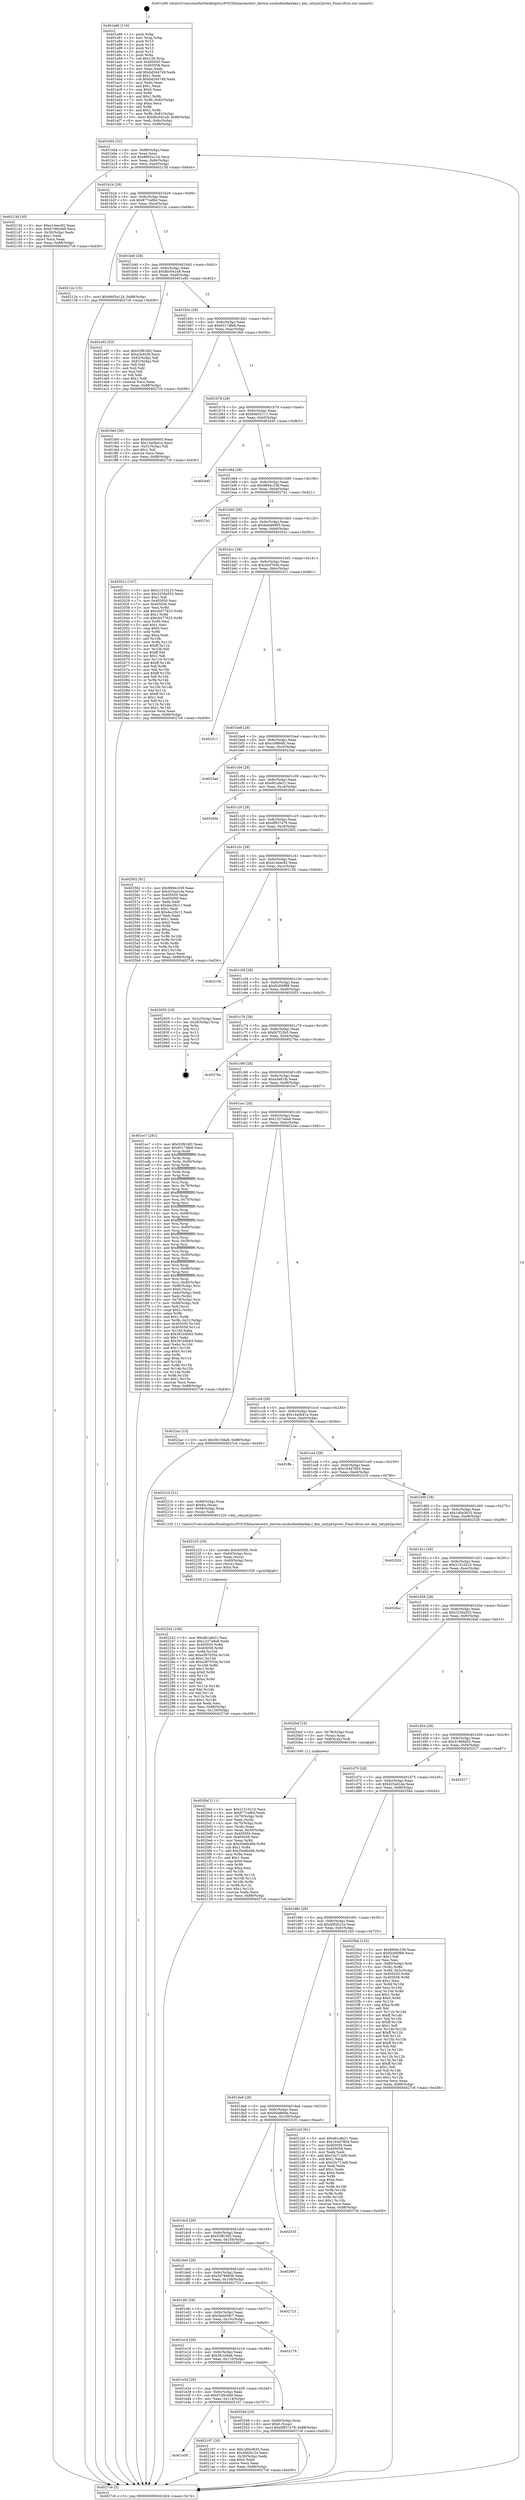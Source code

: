 digraph "0x401a90" {
  label = "0x401a90 (/mnt/c/Users/mathe/Desktop/tcc/POCII/binaries/extr_darwin-xnubsdnetkeykey.c_key_satype2proto_Final-ollvm.out::main(0))"
  labelloc = "t"
  node[shape=record]

  Entry [label="",width=0.3,height=0.3,shape=circle,fillcolor=black,style=filled]
  "0x401b04" [label="{
     0x401b04 [32]\l
     | [instrs]\l
     &nbsp;&nbsp;0x401b04 \<+6\>: mov -0x88(%rbp),%eax\l
     &nbsp;&nbsp;0x401b0a \<+2\>: mov %eax,%ecx\l
     &nbsp;&nbsp;0x401b0c \<+6\>: sub $0x8605a124,%ecx\l
     &nbsp;&nbsp;0x401b12 \<+6\>: mov %eax,-0x9c(%rbp)\l
     &nbsp;&nbsp;0x401b18 \<+6\>: mov %ecx,-0xa0(%rbp)\l
     &nbsp;&nbsp;0x401b1e \<+6\>: je 000000000040213d \<main+0x6ad\>\l
  }"]
  "0x40213d" [label="{
     0x40213d [30]\l
     | [instrs]\l
     &nbsp;&nbsp;0x40213d \<+5\>: mov $0xe14eec92,%eax\l
     &nbsp;&nbsp;0x402142 \<+5\>: mov $0x67d9cd49,%ecx\l
     &nbsp;&nbsp;0x402147 \<+3\>: mov -0x30(%rbp),%edx\l
     &nbsp;&nbsp;0x40214a \<+3\>: cmp $0x1,%edx\l
     &nbsp;&nbsp;0x40214d \<+3\>: cmovl %ecx,%eax\l
     &nbsp;&nbsp;0x402150 \<+6\>: mov %eax,-0x88(%rbp)\l
     &nbsp;&nbsp;0x402156 \<+5\>: jmp 00000000004027c6 \<main+0xd36\>\l
  }"]
  "0x401b24" [label="{
     0x401b24 [28]\l
     | [instrs]\l
     &nbsp;&nbsp;0x401b24 \<+5\>: jmp 0000000000401b29 \<main+0x99\>\l
     &nbsp;&nbsp;0x401b29 \<+6\>: mov -0x9c(%rbp),%eax\l
     &nbsp;&nbsp;0x401b2f \<+5\>: sub $0x877cef6d,%eax\l
     &nbsp;&nbsp;0x401b34 \<+6\>: mov %eax,-0xa4(%rbp)\l
     &nbsp;&nbsp;0x401b3a \<+6\>: je 000000000040212e \<main+0x69e\>\l
  }"]
  Exit [label="",width=0.3,height=0.3,shape=circle,fillcolor=black,style=filled,peripheries=2]
  "0x40212e" [label="{
     0x40212e [15]\l
     | [instrs]\l
     &nbsp;&nbsp;0x40212e \<+10\>: movl $0x8605a124,-0x88(%rbp)\l
     &nbsp;&nbsp;0x402138 \<+5\>: jmp 00000000004027c6 \<main+0xd36\>\l
  }"]
  "0x401b40" [label="{
     0x401b40 [28]\l
     | [instrs]\l
     &nbsp;&nbsp;0x401b40 \<+5\>: jmp 0000000000401b45 \<main+0xb5\>\l
     &nbsp;&nbsp;0x401b45 \<+6\>: mov -0x9c(%rbp),%eax\l
     &nbsp;&nbsp;0x401b4b \<+5\>: sub $0x8bc041a9,%eax\l
     &nbsp;&nbsp;0x401b50 \<+6\>: mov %eax,-0xa8(%rbp)\l
     &nbsp;&nbsp;0x401b56 \<+6\>: je 0000000000401e92 \<main+0x402\>\l
  }"]
  "0x402242" [label="{
     0x402242 [106]\l
     | [instrs]\l
     &nbsp;&nbsp;0x402242 \<+5\>: mov $0xd61afe21,%esi\l
     &nbsp;&nbsp;0x402247 \<+5\>: mov $0x1327a9a8,%edx\l
     &nbsp;&nbsp;0x40224c \<+8\>: mov 0x405050,%r8d\l
     &nbsp;&nbsp;0x402254 \<+8\>: mov 0x405058,%r9d\l
     &nbsp;&nbsp;0x40225c \<+3\>: mov %r8d,%r10d\l
     &nbsp;&nbsp;0x40225f \<+7\>: add $0xa387035e,%r10d\l
     &nbsp;&nbsp;0x402266 \<+4\>: sub $0x1,%r10d\l
     &nbsp;&nbsp;0x40226a \<+7\>: sub $0xa387035e,%r10d\l
     &nbsp;&nbsp;0x402271 \<+4\>: imul %r10d,%r8d\l
     &nbsp;&nbsp;0x402275 \<+4\>: and $0x1,%r8d\l
     &nbsp;&nbsp;0x402279 \<+4\>: cmp $0x0,%r8d\l
     &nbsp;&nbsp;0x40227d \<+4\>: sete %r11b\l
     &nbsp;&nbsp;0x402281 \<+4\>: cmp $0xa,%r9d\l
     &nbsp;&nbsp;0x402285 \<+3\>: setl %bl\l
     &nbsp;&nbsp;0x402288 \<+3\>: mov %r11b,%r14b\l
     &nbsp;&nbsp;0x40228b \<+3\>: and %bl,%r14b\l
     &nbsp;&nbsp;0x40228e \<+3\>: xor %bl,%r11b\l
     &nbsp;&nbsp;0x402291 \<+3\>: or %r11b,%r14b\l
     &nbsp;&nbsp;0x402294 \<+4\>: test $0x1,%r14b\l
     &nbsp;&nbsp;0x402298 \<+3\>: cmovne %edx,%esi\l
     &nbsp;&nbsp;0x40229b \<+6\>: mov %esi,-0x88(%rbp)\l
     &nbsp;&nbsp;0x4022a1 \<+6\>: mov %eax,-0x120(%rbp)\l
     &nbsp;&nbsp;0x4022a7 \<+5\>: jmp 00000000004027c6 \<main+0xd36\>\l
  }"]
  "0x401e92" [label="{
     0x401e92 [53]\l
     | [instrs]\l
     &nbsp;&nbsp;0x401e92 \<+5\>: mov $0x52f616f2,%eax\l
     &nbsp;&nbsp;0x401e97 \<+5\>: mov $0xa3e91fb,%ecx\l
     &nbsp;&nbsp;0x401e9c \<+6\>: mov -0x82(%rbp),%dl\l
     &nbsp;&nbsp;0x401ea2 \<+7\>: mov -0x81(%rbp),%sil\l
     &nbsp;&nbsp;0x401ea9 \<+3\>: mov %dl,%dil\l
     &nbsp;&nbsp;0x401eac \<+3\>: and %sil,%dil\l
     &nbsp;&nbsp;0x401eaf \<+3\>: xor %sil,%dl\l
     &nbsp;&nbsp;0x401eb2 \<+3\>: or %dl,%dil\l
     &nbsp;&nbsp;0x401eb5 \<+4\>: test $0x1,%dil\l
     &nbsp;&nbsp;0x401eb9 \<+3\>: cmovne %ecx,%eax\l
     &nbsp;&nbsp;0x401ebc \<+6\>: mov %eax,-0x88(%rbp)\l
     &nbsp;&nbsp;0x401ec2 \<+5\>: jmp 00000000004027c6 \<main+0xd36\>\l
  }"]
  "0x401b5c" [label="{
     0x401b5c [28]\l
     | [instrs]\l
     &nbsp;&nbsp;0x401b5c \<+5\>: jmp 0000000000401b61 \<main+0xd1\>\l
     &nbsp;&nbsp;0x401b61 \<+6\>: mov -0x9c(%rbp),%eax\l
     &nbsp;&nbsp;0x401b67 \<+5\>: sub $0x9317dfe9,%eax\l
     &nbsp;&nbsp;0x401b6c \<+6\>: mov %eax,-0xac(%rbp)\l
     &nbsp;&nbsp;0x401b72 \<+6\>: je 0000000000401fe0 \<main+0x550\>\l
  }"]
  "0x4027c6" [label="{
     0x4027c6 [5]\l
     | [instrs]\l
     &nbsp;&nbsp;0x4027c6 \<+5\>: jmp 0000000000401b04 \<main+0x74\>\l
  }"]
  "0x401a90" [label="{
     0x401a90 [116]\l
     | [instrs]\l
     &nbsp;&nbsp;0x401a90 \<+1\>: push %rbp\l
     &nbsp;&nbsp;0x401a91 \<+3\>: mov %rsp,%rbp\l
     &nbsp;&nbsp;0x401a94 \<+2\>: push %r15\l
     &nbsp;&nbsp;0x401a96 \<+2\>: push %r14\l
     &nbsp;&nbsp;0x401a98 \<+2\>: push %r13\l
     &nbsp;&nbsp;0x401a9a \<+2\>: push %r12\l
     &nbsp;&nbsp;0x401a9c \<+1\>: push %rbx\l
     &nbsp;&nbsp;0x401a9d \<+7\>: sub $0x128,%rsp\l
     &nbsp;&nbsp;0x401aa4 \<+7\>: mov 0x405050,%eax\l
     &nbsp;&nbsp;0x401aab \<+7\>: mov 0x405058,%ecx\l
     &nbsp;&nbsp;0x401ab2 \<+2\>: mov %eax,%edx\l
     &nbsp;&nbsp;0x401ab4 \<+6\>: add $0xbd244749,%edx\l
     &nbsp;&nbsp;0x401aba \<+3\>: sub $0x1,%edx\l
     &nbsp;&nbsp;0x401abd \<+6\>: sub $0xbd244749,%edx\l
     &nbsp;&nbsp;0x401ac3 \<+3\>: imul %edx,%eax\l
     &nbsp;&nbsp;0x401ac6 \<+3\>: and $0x1,%eax\l
     &nbsp;&nbsp;0x401ac9 \<+3\>: cmp $0x0,%eax\l
     &nbsp;&nbsp;0x401acc \<+4\>: sete %r8b\l
     &nbsp;&nbsp;0x401ad0 \<+4\>: and $0x1,%r8b\l
     &nbsp;&nbsp;0x401ad4 \<+7\>: mov %r8b,-0x82(%rbp)\l
     &nbsp;&nbsp;0x401adb \<+3\>: cmp $0xa,%ecx\l
     &nbsp;&nbsp;0x401ade \<+4\>: setl %r8b\l
     &nbsp;&nbsp;0x401ae2 \<+4\>: and $0x1,%r8b\l
     &nbsp;&nbsp;0x401ae6 \<+7\>: mov %r8b,-0x81(%rbp)\l
     &nbsp;&nbsp;0x401aed \<+10\>: movl $0x8bc041a9,-0x88(%rbp)\l
     &nbsp;&nbsp;0x401af7 \<+6\>: mov %edi,-0x8c(%rbp)\l
     &nbsp;&nbsp;0x401afd \<+7\>: mov %rsi,-0x98(%rbp)\l
  }"]
  "0x402225" [label="{
     0x402225 [29]\l
     | [instrs]\l
     &nbsp;&nbsp;0x402225 \<+10\>: movabs $0x4030f2,%rdi\l
     &nbsp;&nbsp;0x40222f \<+4\>: mov -0x60(%rbp),%rcx\l
     &nbsp;&nbsp;0x402233 \<+2\>: mov %eax,(%rcx)\l
     &nbsp;&nbsp;0x402235 \<+4\>: mov -0x60(%rbp),%rcx\l
     &nbsp;&nbsp;0x402239 \<+2\>: mov (%rcx),%esi\l
     &nbsp;&nbsp;0x40223b \<+2\>: mov $0x0,%al\l
     &nbsp;&nbsp;0x40223d \<+5\>: call 0000000000401030 \<printf@plt\>\l
     | [calls]\l
     &nbsp;&nbsp;0x401030 \{1\} (unknown)\l
  }"]
  "0x401fe0" [label="{
     0x401fe0 [30]\l
     | [instrs]\l
     &nbsp;&nbsp;0x401fe0 \<+5\>: mov $0xbdd46905,%eax\l
     &nbsp;&nbsp;0x401fe5 \<+5\>: mov $0x14a0b41a,%ecx\l
     &nbsp;&nbsp;0x401fea \<+3\>: mov -0x31(%rbp),%dl\l
     &nbsp;&nbsp;0x401fed \<+3\>: test $0x1,%dl\l
     &nbsp;&nbsp;0x401ff0 \<+3\>: cmovne %ecx,%eax\l
     &nbsp;&nbsp;0x401ff3 \<+6\>: mov %eax,-0x88(%rbp)\l
     &nbsp;&nbsp;0x401ff9 \<+5\>: jmp 00000000004027c6 \<main+0xd36\>\l
  }"]
  "0x401b78" [label="{
     0x401b78 [28]\l
     | [instrs]\l
     &nbsp;&nbsp;0x401b78 \<+5\>: jmp 0000000000401b7d \<main+0xed\>\l
     &nbsp;&nbsp;0x401b7d \<+6\>: mov -0x9c(%rbp),%eax\l
     &nbsp;&nbsp;0x401b83 \<+5\>: sub $0x94b52111,%eax\l
     &nbsp;&nbsp;0x401b88 \<+6\>: mov %eax,-0xb0(%rbp)\l
     &nbsp;&nbsp;0x401b8e \<+6\>: je 0000000000402445 \<main+0x9b5\>\l
  }"]
  "0x401e50" [label="{
     0x401e50\l
  }", style=dashed]
  "0x402445" [label="{
     0x402445\l
  }", style=dashed]
  "0x401b94" [label="{
     0x401b94 [28]\l
     | [instrs]\l
     &nbsp;&nbsp;0x401b94 \<+5\>: jmp 0000000000401b99 \<main+0x109\>\l
     &nbsp;&nbsp;0x401b99 \<+6\>: mov -0x9c(%rbp),%eax\l
     &nbsp;&nbsp;0x401b9f \<+5\>: sub $0x9694c338,%eax\l
     &nbsp;&nbsp;0x401ba4 \<+6\>: mov %eax,-0xb4(%rbp)\l
     &nbsp;&nbsp;0x401baa \<+6\>: je 00000000004027b1 \<main+0xd21\>\l
  }"]
  "0x402197" [label="{
     0x402197 [30]\l
     | [instrs]\l
     &nbsp;&nbsp;0x402197 \<+5\>: mov $0x1d0e3635,%eax\l
     &nbsp;&nbsp;0x40219c \<+5\>: mov $0x4fd2b12e,%ecx\l
     &nbsp;&nbsp;0x4021a1 \<+3\>: mov -0x30(%rbp),%edx\l
     &nbsp;&nbsp;0x4021a4 \<+3\>: cmp $0x0,%edx\l
     &nbsp;&nbsp;0x4021a7 \<+3\>: cmove %ecx,%eax\l
     &nbsp;&nbsp;0x4021aa \<+6\>: mov %eax,-0x88(%rbp)\l
     &nbsp;&nbsp;0x4021b0 \<+5\>: jmp 00000000004027c6 \<main+0xd36\>\l
  }"]
  "0x4027b1" [label="{
     0x4027b1\l
  }", style=dashed]
  "0x401bb0" [label="{
     0x401bb0 [28]\l
     | [instrs]\l
     &nbsp;&nbsp;0x401bb0 \<+5\>: jmp 0000000000401bb5 \<main+0x125\>\l
     &nbsp;&nbsp;0x401bb5 \<+6\>: mov -0x9c(%rbp),%eax\l
     &nbsp;&nbsp;0x401bbb \<+5\>: sub $0xbdd46905,%eax\l
     &nbsp;&nbsp;0x401bc0 \<+6\>: mov %eax,-0xb8(%rbp)\l
     &nbsp;&nbsp;0x401bc6 \<+6\>: je 000000000040201c \<main+0x58c\>\l
  }"]
  "0x401e34" [label="{
     0x401e34 [28]\l
     | [instrs]\l
     &nbsp;&nbsp;0x401e34 \<+5\>: jmp 0000000000401e39 \<main+0x3a9\>\l
     &nbsp;&nbsp;0x401e39 \<+6\>: mov -0x9c(%rbp),%eax\l
     &nbsp;&nbsp;0x401e3f \<+5\>: sub $0x67d9cd49,%eax\l
     &nbsp;&nbsp;0x401e44 \<+6\>: mov %eax,-0x114(%rbp)\l
     &nbsp;&nbsp;0x401e4a \<+6\>: je 0000000000402197 \<main+0x707\>\l
  }"]
  "0x40201c" [label="{
     0x40201c [147]\l
     | [instrs]\l
     &nbsp;&nbsp;0x40201c \<+5\>: mov $0x21510210,%eax\l
     &nbsp;&nbsp;0x402021 \<+5\>: mov $0x2230a552,%ecx\l
     &nbsp;&nbsp;0x402026 \<+2\>: mov $0x1,%dl\l
     &nbsp;&nbsp;0x402028 \<+7\>: mov 0x405050,%esi\l
     &nbsp;&nbsp;0x40202f \<+7\>: mov 0x405058,%edi\l
     &nbsp;&nbsp;0x402036 \<+3\>: mov %esi,%r8d\l
     &nbsp;&nbsp;0x402039 \<+7\>: add $0xcb477625,%r8d\l
     &nbsp;&nbsp;0x402040 \<+4\>: sub $0x1,%r8d\l
     &nbsp;&nbsp;0x402044 \<+7\>: sub $0xcb477625,%r8d\l
     &nbsp;&nbsp;0x40204b \<+4\>: imul %r8d,%esi\l
     &nbsp;&nbsp;0x40204f \<+3\>: and $0x1,%esi\l
     &nbsp;&nbsp;0x402052 \<+3\>: cmp $0x0,%esi\l
     &nbsp;&nbsp;0x402055 \<+4\>: sete %r9b\l
     &nbsp;&nbsp;0x402059 \<+3\>: cmp $0xa,%edi\l
     &nbsp;&nbsp;0x40205c \<+4\>: setl %r10b\l
     &nbsp;&nbsp;0x402060 \<+3\>: mov %r9b,%r11b\l
     &nbsp;&nbsp;0x402063 \<+4\>: xor $0xff,%r11b\l
     &nbsp;&nbsp;0x402067 \<+3\>: mov %r10b,%bl\l
     &nbsp;&nbsp;0x40206a \<+3\>: xor $0xff,%bl\l
     &nbsp;&nbsp;0x40206d \<+3\>: xor $0x1,%dl\l
     &nbsp;&nbsp;0x402070 \<+3\>: mov %r11b,%r14b\l
     &nbsp;&nbsp;0x402073 \<+4\>: and $0xff,%r14b\l
     &nbsp;&nbsp;0x402077 \<+3\>: and %dl,%r9b\l
     &nbsp;&nbsp;0x40207a \<+3\>: mov %bl,%r15b\l
     &nbsp;&nbsp;0x40207d \<+4\>: and $0xff,%r15b\l
     &nbsp;&nbsp;0x402081 \<+3\>: and %dl,%r10b\l
     &nbsp;&nbsp;0x402084 \<+3\>: or %r9b,%r14b\l
     &nbsp;&nbsp;0x402087 \<+3\>: or %r10b,%r15b\l
     &nbsp;&nbsp;0x40208a \<+3\>: xor %r15b,%r14b\l
     &nbsp;&nbsp;0x40208d \<+3\>: or %bl,%r11b\l
     &nbsp;&nbsp;0x402090 \<+4\>: xor $0xff,%r11b\l
     &nbsp;&nbsp;0x402094 \<+3\>: or $0x1,%dl\l
     &nbsp;&nbsp;0x402097 \<+3\>: and %dl,%r11b\l
     &nbsp;&nbsp;0x40209a \<+3\>: or %r11b,%r14b\l
     &nbsp;&nbsp;0x40209d \<+4\>: test $0x1,%r14b\l
     &nbsp;&nbsp;0x4020a1 \<+3\>: cmovne %ecx,%eax\l
     &nbsp;&nbsp;0x4020a4 \<+6\>: mov %eax,-0x88(%rbp)\l
     &nbsp;&nbsp;0x4020aa \<+5\>: jmp 00000000004027c6 \<main+0xd36\>\l
  }"]
  "0x401bcc" [label="{
     0x401bcc [28]\l
     | [instrs]\l
     &nbsp;&nbsp;0x401bcc \<+5\>: jmp 0000000000401bd1 \<main+0x141\>\l
     &nbsp;&nbsp;0x401bd1 \<+6\>: mov -0x9c(%rbp),%eax\l
     &nbsp;&nbsp;0x401bd7 \<+5\>: sub $0xcbcf7046,%eax\l
     &nbsp;&nbsp;0x401bdc \<+6\>: mov %eax,-0xbc(%rbp)\l
     &nbsp;&nbsp;0x401be2 \<+6\>: je 0000000000402311 \<main+0x881\>\l
  }"]
  "0x402549" [label="{
     0x402549 [25]\l
     | [instrs]\l
     &nbsp;&nbsp;0x402549 \<+4\>: mov -0x80(%rbp),%rax\l
     &nbsp;&nbsp;0x40254d \<+6\>: movl $0x0,(%rax)\l
     &nbsp;&nbsp;0x402553 \<+10\>: movl $0xdf937a79,-0x88(%rbp)\l
     &nbsp;&nbsp;0x40255d \<+5\>: jmp 00000000004027c6 \<main+0xd36\>\l
  }"]
  "0x402311" [label="{
     0x402311\l
  }", style=dashed]
  "0x401be8" [label="{
     0x401be8 [28]\l
     | [instrs]\l
     &nbsp;&nbsp;0x401be8 \<+5\>: jmp 0000000000401bed \<main+0x15d\>\l
     &nbsp;&nbsp;0x401bed \<+6\>: mov -0x9c(%rbp),%eax\l
     &nbsp;&nbsp;0x401bf3 \<+5\>: sub $0xcc9866fc,%eax\l
     &nbsp;&nbsp;0x401bf8 \<+6\>: mov %eax,-0xc0(%rbp)\l
     &nbsp;&nbsp;0x401bfe \<+6\>: je 00000000004023ad \<main+0x91d\>\l
  }"]
  "0x401e18" [label="{
     0x401e18 [28]\l
     | [instrs]\l
     &nbsp;&nbsp;0x401e18 \<+5\>: jmp 0000000000401e1d \<main+0x38d\>\l
     &nbsp;&nbsp;0x401e1d \<+6\>: mov -0x9c(%rbp),%eax\l
     &nbsp;&nbsp;0x401e23 \<+5\>: sub $0x5fc1b6a8,%eax\l
     &nbsp;&nbsp;0x401e28 \<+6\>: mov %eax,-0x110(%rbp)\l
     &nbsp;&nbsp;0x401e2e \<+6\>: je 0000000000402549 \<main+0xab9\>\l
  }"]
  "0x4023ad" [label="{
     0x4023ad\l
  }", style=dashed]
  "0x401c04" [label="{
     0x401c04 [28]\l
     | [instrs]\l
     &nbsp;&nbsp;0x401c04 \<+5\>: jmp 0000000000401c09 \<main+0x179\>\l
     &nbsp;&nbsp;0x401c09 \<+6\>: mov -0x9c(%rbp),%eax\l
     &nbsp;&nbsp;0x401c0f \<+5\>: sub $0xd61afe21,%eax\l
     &nbsp;&nbsp;0x401c14 \<+6\>: mov %eax,-0xc4(%rbp)\l
     &nbsp;&nbsp;0x401c1a \<+6\>: je 00000000004026dc \<main+0xc4c\>\l
  }"]
  "0x402179" [label="{
     0x402179\l
  }", style=dashed]
  "0x4026dc" [label="{
     0x4026dc\l
  }", style=dashed]
  "0x401c20" [label="{
     0x401c20 [28]\l
     | [instrs]\l
     &nbsp;&nbsp;0x401c20 \<+5\>: jmp 0000000000401c25 \<main+0x195\>\l
     &nbsp;&nbsp;0x401c25 \<+6\>: mov -0x9c(%rbp),%eax\l
     &nbsp;&nbsp;0x401c2b \<+5\>: sub $0xdf937a79,%eax\l
     &nbsp;&nbsp;0x401c30 \<+6\>: mov %eax,-0xc8(%rbp)\l
     &nbsp;&nbsp;0x401c36 \<+6\>: je 0000000000402562 \<main+0xad2\>\l
  }"]
  "0x401dfc" [label="{
     0x401dfc [28]\l
     | [instrs]\l
     &nbsp;&nbsp;0x401dfc \<+5\>: jmp 0000000000401e01 \<main+0x371\>\l
     &nbsp;&nbsp;0x401e01 \<+6\>: mov -0x9c(%rbp),%eax\l
     &nbsp;&nbsp;0x401e07 \<+5\>: sub $0x5ed459c7,%eax\l
     &nbsp;&nbsp;0x401e0c \<+6\>: mov %eax,-0x10c(%rbp)\l
     &nbsp;&nbsp;0x401e12 \<+6\>: je 0000000000402179 \<main+0x6e9\>\l
  }"]
  "0x402562" [label="{
     0x402562 [91]\l
     | [instrs]\l
     &nbsp;&nbsp;0x402562 \<+5\>: mov $0x9694c338,%eax\l
     &nbsp;&nbsp;0x402567 \<+5\>: mov $0x425ad1da,%ecx\l
     &nbsp;&nbsp;0x40256c \<+7\>: mov 0x405050,%edx\l
     &nbsp;&nbsp;0x402573 \<+7\>: mov 0x405058,%esi\l
     &nbsp;&nbsp;0x40257a \<+2\>: mov %edx,%edi\l
     &nbsp;&nbsp;0x40257c \<+6\>: sub $0xdec29c11,%edi\l
     &nbsp;&nbsp;0x402582 \<+3\>: sub $0x1,%edi\l
     &nbsp;&nbsp;0x402585 \<+6\>: add $0xdec29c11,%edi\l
     &nbsp;&nbsp;0x40258b \<+3\>: imul %edi,%edx\l
     &nbsp;&nbsp;0x40258e \<+3\>: and $0x1,%edx\l
     &nbsp;&nbsp;0x402591 \<+3\>: cmp $0x0,%edx\l
     &nbsp;&nbsp;0x402594 \<+4\>: sete %r8b\l
     &nbsp;&nbsp;0x402598 \<+3\>: cmp $0xa,%esi\l
     &nbsp;&nbsp;0x40259b \<+4\>: setl %r9b\l
     &nbsp;&nbsp;0x40259f \<+3\>: mov %r8b,%r10b\l
     &nbsp;&nbsp;0x4025a2 \<+3\>: and %r9b,%r10b\l
     &nbsp;&nbsp;0x4025a5 \<+3\>: xor %r9b,%r8b\l
     &nbsp;&nbsp;0x4025a8 \<+3\>: or %r8b,%r10b\l
     &nbsp;&nbsp;0x4025ab \<+4\>: test $0x1,%r10b\l
     &nbsp;&nbsp;0x4025af \<+3\>: cmovne %ecx,%eax\l
     &nbsp;&nbsp;0x4025b2 \<+6\>: mov %eax,-0x88(%rbp)\l
     &nbsp;&nbsp;0x4025b8 \<+5\>: jmp 00000000004027c6 \<main+0xd36\>\l
  }"]
  "0x401c3c" [label="{
     0x401c3c [28]\l
     | [instrs]\l
     &nbsp;&nbsp;0x401c3c \<+5\>: jmp 0000000000401c41 \<main+0x1b1\>\l
     &nbsp;&nbsp;0x401c41 \<+6\>: mov -0x9c(%rbp),%eax\l
     &nbsp;&nbsp;0x401c47 \<+5\>: sub $0xe14eec92,%eax\l
     &nbsp;&nbsp;0x401c4c \<+6\>: mov %eax,-0xcc(%rbp)\l
     &nbsp;&nbsp;0x401c52 \<+6\>: je 000000000040215b \<main+0x6cb\>\l
  }"]
  "0x402723" [label="{
     0x402723\l
  }", style=dashed]
  "0x40215b" [label="{
     0x40215b\l
  }", style=dashed]
  "0x401c58" [label="{
     0x401c58 [28]\l
     | [instrs]\l
     &nbsp;&nbsp;0x401c58 \<+5\>: jmp 0000000000401c5d \<main+0x1cd\>\l
     &nbsp;&nbsp;0x401c5d \<+6\>: mov -0x9c(%rbp),%eax\l
     &nbsp;&nbsp;0x401c63 \<+5\>: sub $0xf2d00f88,%eax\l
     &nbsp;&nbsp;0x401c68 \<+6\>: mov %eax,-0xd0(%rbp)\l
     &nbsp;&nbsp;0x401c6e \<+6\>: je 0000000000402655 \<main+0xbc5\>\l
  }"]
  "0x401de0" [label="{
     0x401de0 [28]\l
     | [instrs]\l
     &nbsp;&nbsp;0x401de0 \<+5\>: jmp 0000000000401de5 \<main+0x355\>\l
     &nbsp;&nbsp;0x401de5 \<+6\>: mov -0x9c(%rbp),%eax\l
     &nbsp;&nbsp;0x401deb \<+5\>: sub $0x5d789836,%eax\l
     &nbsp;&nbsp;0x401df0 \<+6\>: mov %eax,-0x108(%rbp)\l
     &nbsp;&nbsp;0x401df6 \<+6\>: je 0000000000402723 \<main+0xc93\>\l
  }"]
  "0x402655" [label="{
     0x402655 [18]\l
     | [instrs]\l
     &nbsp;&nbsp;0x402655 \<+3\>: mov -0x2c(%rbp),%eax\l
     &nbsp;&nbsp;0x402658 \<+4\>: lea -0x28(%rbp),%rsp\l
     &nbsp;&nbsp;0x40265c \<+1\>: pop %rbx\l
     &nbsp;&nbsp;0x40265d \<+2\>: pop %r12\l
     &nbsp;&nbsp;0x40265f \<+2\>: pop %r13\l
     &nbsp;&nbsp;0x402661 \<+2\>: pop %r14\l
     &nbsp;&nbsp;0x402663 \<+2\>: pop %r15\l
     &nbsp;&nbsp;0x402665 \<+1\>: pop %rbp\l
     &nbsp;&nbsp;0x402666 \<+1\>: ret\l
  }"]
  "0x401c74" [label="{
     0x401c74 [28]\l
     | [instrs]\l
     &nbsp;&nbsp;0x401c74 \<+5\>: jmp 0000000000401c79 \<main+0x1e9\>\l
     &nbsp;&nbsp;0x401c79 \<+6\>: mov -0x9c(%rbp),%eax\l
     &nbsp;&nbsp;0x401c7f \<+5\>: sub $0xf47f23b5,%eax\l
     &nbsp;&nbsp;0x401c84 \<+6\>: mov %eax,-0xd4(%rbp)\l
     &nbsp;&nbsp;0x401c8a \<+6\>: je 000000000040276a \<main+0xcda\>\l
  }"]
  "0x402667" [label="{
     0x402667\l
  }", style=dashed]
  "0x40276a" [label="{
     0x40276a\l
  }", style=dashed]
  "0x401c90" [label="{
     0x401c90 [28]\l
     | [instrs]\l
     &nbsp;&nbsp;0x401c90 \<+5\>: jmp 0000000000401c95 \<main+0x205\>\l
     &nbsp;&nbsp;0x401c95 \<+6\>: mov -0x9c(%rbp),%eax\l
     &nbsp;&nbsp;0x401c9b \<+5\>: sub $0xa3e91fb,%eax\l
     &nbsp;&nbsp;0x401ca0 \<+6\>: mov %eax,-0xd8(%rbp)\l
     &nbsp;&nbsp;0x401ca6 \<+6\>: je 0000000000401ec7 \<main+0x437\>\l
  }"]
  "0x401dc4" [label="{
     0x401dc4 [28]\l
     | [instrs]\l
     &nbsp;&nbsp;0x401dc4 \<+5\>: jmp 0000000000401dc9 \<main+0x339\>\l
     &nbsp;&nbsp;0x401dc9 \<+6\>: mov -0x9c(%rbp),%eax\l
     &nbsp;&nbsp;0x401dcf \<+5\>: sub $0x52f616f2,%eax\l
     &nbsp;&nbsp;0x401dd4 \<+6\>: mov %eax,-0x104(%rbp)\l
     &nbsp;&nbsp;0x401dda \<+6\>: je 0000000000402667 \<main+0xbd7\>\l
  }"]
  "0x401ec7" [label="{
     0x401ec7 [281]\l
     | [instrs]\l
     &nbsp;&nbsp;0x401ec7 \<+5\>: mov $0x52f616f2,%eax\l
     &nbsp;&nbsp;0x401ecc \<+5\>: mov $0x9317dfe9,%ecx\l
     &nbsp;&nbsp;0x401ed1 \<+3\>: mov %rsp,%rdx\l
     &nbsp;&nbsp;0x401ed4 \<+4\>: add $0xfffffffffffffff0,%rdx\l
     &nbsp;&nbsp;0x401ed8 \<+3\>: mov %rdx,%rsp\l
     &nbsp;&nbsp;0x401edb \<+4\>: mov %rdx,-0x80(%rbp)\l
     &nbsp;&nbsp;0x401edf \<+3\>: mov %rsp,%rdx\l
     &nbsp;&nbsp;0x401ee2 \<+4\>: add $0xfffffffffffffff0,%rdx\l
     &nbsp;&nbsp;0x401ee6 \<+3\>: mov %rdx,%rsp\l
     &nbsp;&nbsp;0x401ee9 \<+3\>: mov %rsp,%rsi\l
     &nbsp;&nbsp;0x401eec \<+4\>: add $0xfffffffffffffff0,%rsi\l
     &nbsp;&nbsp;0x401ef0 \<+3\>: mov %rsi,%rsp\l
     &nbsp;&nbsp;0x401ef3 \<+4\>: mov %rsi,-0x78(%rbp)\l
     &nbsp;&nbsp;0x401ef7 \<+3\>: mov %rsp,%rsi\l
     &nbsp;&nbsp;0x401efa \<+4\>: add $0xfffffffffffffff0,%rsi\l
     &nbsp;&nbsp;0x401efe \<+3\>: mov %rsi,%rsp\l
     &nbsp;&nbsp;0x401f01 \<+4\>: mov %rsi,-0x70(%rbp)\l
     &nbsp;&nbsp;0x401f05 \<+3\>: mov %rsp,%rsi\l
     &nbsp;&nbsp;0x401f08 \<+4\>: add $0xfffffffffffffff0,%rsi\l
     &nbsp;&nbsp;0x401f0c \<+3\>: mov %rsi,%rsp\l
     &nbsp;&nbsp;0x401f0f \<+4\>: mov %rsi,-0x68(%rbp)\l
     &nbsp;&nbsp;0x401f13 \<+3\>: mov %rsp,%rsi\l
     &nbsp;&nbsp;0x401f16 \<+4\>: add $0xfffffffffffffff0,%rsi\l
     &nbsp;&nbsp;0x401f1a \<+3\>: mov %rsi,%rsp\l
     &nbsp;&nbsp;0x401f1d \<+4\>: mov %rsi,-0x60(%rbp)\l
     &nbsp;&nbsp;0x401f21 \<+3\>: mov %rsp,%rsi\l
     &nbsp;&nbsp;0x401f24 \<+4\>: add $0xfffffffffffffff0,%rsi\l
     &nbsp;&nbsp;0x401f28 \<+3\>: mov %rsi,%rsp\l
     &nbsp;&nbsp;0x401f2b \<+4\>: mov %rsi,-0x58(%rbp)\l
     &nbsp;&nbsp;0x401f2f \<+3\>: mov %rsp,%rsi\l
     &nbsp;&nbsp;0x401f32 \<+4\>: add $0xfffffffffffffff0,%rsi\l
     &nbsp;&nbsp;0x401f36 \<+3\>: mov %rsi,%rsp\l
     &nbsp;&nbsp;0x401f39 \<+4\>: mov %rsi,-0x50(%rbp)\l
     &nbsp;&nbsp;0x401f3d \<+3\>: mov %rsp,%rsi\l
     &nbsp;&nbsp;0x401f40 \<+4\>: add $0xfffffffffffffff0,%rsi\l
     &nbsp;&nbsp;0x401f44 \<+3\>: mov %rsi,%rsp\l
     &nbsp;&nbsp;0x401f47 \<+4\>: mov %rsi,-0x48(%rbp)\l
     &nbsp;&nbsp;0x401f4b \<+3\>: mov %rsp,%rsi\l
     &nbsp;&nbsp;0x401f4e \<+4\>: add $0xfffffffffffffff0,%rsi\l
     &nbsp;&nbsp;0x401f52 \<+3\>: mov %rsi,%rsp\l
     &nbsp;&nbsp;0x401f55 \<+4\>: mov %rsi,-0x40(%rbp)\l
     &nbsp;&nbsp;0x401f59 \<+4\>: mov -0x80(%rbp),%rsi\l
     &nbsp;&nbsp;0x401f5d \<+6\>: movl $0x0,(%rsi)\l
     &nbsp;&nbsp;0x401f63 \<+6\>: mov -0x8c(%rbp),%edi\l
     &nbsp;&nbsp;0x401f69 \<+2\>: mov %edi,(%rdx)\l
     &nbsp;&nbsp;0x401f6b \<+4\>: mov -0x78(%rbp),%rsi\l
     &nbsp;&nbsp;0x401f6f \<+7\>: mov -0x98(%rbp),%r8\l
     &nbsp;&nbsp;0x401f76 \<+3\>: mov %r8,(%rsi)\l
     &nbsp;&nbsp;0x401f79 \<+3\>: cmpl $0x2,(%rdx)\l
     &nbsp;&nbsp;0x401f7c \<+4\>: setne %r9b\l
     &nbsp;&nbsp;0x401f80 \<+4\>: and $0x1,%r9b\l
     &nbsp;&nbsp;0x401f84 \<+4\>: mov %r9b,-0x31(%rbp)\l
     &nbsp;&nbsp;0x401f88 \<+8\>: mov 0x405050,%r10d\l
     &nbsp;&nbsp;0x401f90 \<+8\>: mov 0x405058,%r11d\l
     &nbsp;&nbsp;0x401f98 \<+3\>: mov %r10d,%ebx\l
     &nbsp;&nbsp;0x401f9b \<+6\>: sub $0x381b4b83,%ebx\l
     &nbsp;&nbsp;0x401fa1 \<+3\>: sub $0x1,%ebx\l
     &nbsp;&nbsp;0x401fa4 \<+6\>: add $0x381b4b83,%ebx\l
     &nbsp;&nbsp;0x401faa \<+4\>: imul %ebx,%r10d\l
     &nbsp;&nbsp;0x401fae \<+4\>: and $0x1,%r10d\l
     &nbsp;&nbsp;0x401fb2 \<+4\>: cmp $0x0,%r10d\l
     &nbsp;&nbsp;0x401fb6 \<+4\>: sete %r9b\l
     &nbsp;&nbsp;0x401fba \<+4\>: cmp $0xa,%r11d\l
     &nbsp;&nbsp;0x401fbe \<+4\>: setl %r14b\l
     &nbsp;&nbsp;0x401fc2 \<+3\>: mov %r9b,%r15b\l
     &nbsp;&nbsp;0x401fc5 \<+3\>: and %r14b,%r15b\l
     &nbsp;&nbsp;0x401fc8 \<+3\>: xor %r14b,%r9b\l
     &nbsp;&nbsp;0x401fcb \<+3\>: or %r9b,%r15b\l
     &nbsp;&nbsp;0x401fce \<+4\>: test $0x1,%r15b\l
     &nbsp;&nbsp;0x401fd2 \<+3\>: cmovne %ecx,%eax\l
     &nbsp;&nbsp;0x401fd5 \<+6\>: mov %eax,-0x88(%rbp)\l
     &nbsp;&nbsp;0x401fdb \<+5\>: jmp 00000000004027c6 \<main+0xd36\>\l
  }"]
  "0x401cac" [label="{
     0x401cac [28]\l
     | [instrs]\l
     &nbsp;&nbsp;0x401cac \<+5\>: jmp 0000000000401cb1 \<main+0x221\>\l
     &nbsp;&nbsp;0x401cb1 \<+6\>: mov -0x9c(%rbp),%eax\l
     &nbsp;&nbsp;0x401cb7 \<+5\>: sub $0x1327a9a8,%eax\l
     &nbsp;&nbsp;0x401cbc \<+6\>: mov %eax,-0xdc(%rbp)\l
     &nbsp;&nbsp;0x401cc2 \<+6\>: je 00000000004022ac \<main+0x81c\>\l
  }"]
  "0x402535" [label="{
     0x402535\l
  }", style=dashed]
  "0x401da8" [label="{
     0x401da8 [28]\l
     | [instrs]\l
     &nbsp;&nbsp;0x401da8 \<+5\>: jmp 0000000000401dad \<main+0x31d\>\l
     &nbsp;&nbsp;0x401dad \<+6\>: mov -0x9c(%rbp),%eax\l
     &nbsp;&nbsp;0x401db3 \<+5\>: sub $0x50a8fe9a,%eax\l
     &nbsp;&nbsp;0x401db8 \<+6\>: mov %eax,-0x100(%rbp)\l
     &nbsp;&nbsp;0x401dbe \<+6\>: je 0000000000402535 \<main+0xaa5\>\l
  }"]
  "0x4022ac" [label="{
     0x4022ac [15]\l
     | [instrs]\l
     &nbsp;&nbsp;0x4022ac \<+10\>: movl $0x5fc1b6a8,-0x88(%rbp)\l
     &nbsp;&nbsp;0x4022b6 \<+5\>: jmp 00000000004027c6 \<main+0xd36\>\l
  }"]
  "0x401cc8" [label="{
     0x401cc8 [28]\l
     | [instrs]\l
     &nbsp;&nbsp;0x401cc8 \<+5\>: jmp 0000000000401ccd \<main+0x23d\>\l
     &nbsp;&nbsp;0x401ccd \<+6\>: mov -0x9c(%rbp),%eax\l
     &nbsp;&nbsp;0x401cd3 \<+5\>: sub $0x14a0b41a,%eax\l
     &nbsp;&nbsp;0x401cd8 \<+6\>: mov %eax,-0xe0(%rbp)\l
     &nbsp;&nbsp;0x401cde \<+6\>: je 0000000000401ffe \<main+0x56e\>\l
  }"]
  "0x4021b5" [label="{
     0x4021b5 [91]\l
     | [instrs]\l
     &nbsp;&nbsp;0x4021b5 \<+5\>: mov $0xd61afe21,%eax\l
     &nbsp;&nbsp;0x4021ba \<+5\>: mov $0x164d7804,%ecx\l
     &nbsp;&nbsp;0x4021bf \<+7\>: mov 0x405050,%edx\l
     &nbsp;&nbsp;0x4021c6 \<+7\>: mov 0x405058,%esi\l
     &nbsp;&nbsp;0x4021cd \<+2\>: mov %edx,%edi\l
     &nbsp;&nbsp;0x4021cf \<+6\>: add $0x53c713d9,%edi\l
     &nbsp;&nbsp;0x4021d5 \<+3\>: sub $0x1,%edi\l
     &nbsp;&nbsp;0x4021d8 \<+6\>: sub $0x53c713d9,%edi\l
     &nbsp;&nbsp;0x4021de \<+3\>: imul %edi,%edx\l
     &nbsp;&nbsp;0x4021e1 \<+3\>: and $0x1,%edx\l
     &nbsp;&nbsp;0x4021e4 \<+3\>: cmp $0x0,%edx\l
     &nbsp;&nbsp;0x4021e7 \<+4\>: sete %r8b\l
     &nbsp;&nbsp;0x4021eb \<+3\>: cmp $0xa,%esi\l
     &nbsp;&nbsp;0x4021ee \<+4\>: setl %r9b\l
     &nbsp;&nbsp;0x4021f2 \<+3\>: mov %r8b,%r10b\l
     &nbsp;&nbsp;0x4021f5 \<+3\>: and %r9b,%r10b\l
     &nbsp;&nbsp;0x4021f8 \<+3\>: xor %r9b,%r8b\l
     &nbsp;&nbsp;0x4021fb \<+3\>: or %r8b,%r10b\l
     &nbsp;&nbsp;0x4021fe \<+4\>: test $0x1,%r10b\l
     &nbsp;&nbsp;0x402202 \<+3\>: cmovne %ecx,%eax\l
     &nbsp;&nbsp;0x402205 \<+6\>: mov %eax,-0x88(%rbp)\l
     &nbsp;&nbsp;0x40220b \<+5\>: jmp 00000000004027c6 \<main+0xd36\>\l
  }"]
  "0x401ffe" [label="{
     0x401ffe\l
  }", style=dashed]
  "0x401ce4" [label="{
     0x401ce4 [28]\l
     | [instrs]\l
     &nbsp;&nbsp;0x401ce4 \<+5\>: jmp 0000000000401ce9 \<main+0x259\>\l
     &nbsp;&nbsp;0x401ce9 \<+6\>: mov -0x9c(%rbp),%eax\l
     &nbsp;&nbsp;0x401cef \<+5\>: sub $0x164d7804,%eax\l
     &nbsp;&nbsp;0x401cf4 \<+6\>: mov %eax,-0xe4(%rbp)\l
     &nbsp;&nbsp;0x401cfa \<+6\>: je 0000000000402210 \<main+0x780\>\l
  }"]
  "0x401d8c" [label="{
     0x401d8c [28]\l
     | [instrs]\l
     &nbsp;&nbsp;0x401d8c \<+5\>: jmp 0000000000401d91 \<main+0x301\>\l
     &nbsp;&nbsp;0x401d91 \<+6\>: mov -0x9c(%rbp),%eax\l
     &nbsp;&nbsp;0x401d97 \<+5\>: sub $0x4fd2b12e,%eax\l
     &nbsp;&nbsp;0x401d9c \<+6\>: mov %eax,-0xfc(%rbp)\l
     &nbsp;&nbsp;0x401da2 \<+6\>: je 00000000004021b5 \<main+0x725\>\l
  }"]
  "0x402210" [label="{
     0x402210 [21]\l
     | [instrs]\l
     &nbsp;&nbsp;0x402210 \<+4\>: mov -0x68(%rbp),%rax\l
     &nbsp;&nbsp;0x402214 \<+6\>: movl $0x64,(%rax)\l
     &nbsp;&nbsp;0x40221a \<+4\>: mov -0x68(%rbp),%rax\l
     &nbsp;&nbsp;0x40221e \<+2\>: mov (%rax),%edi\l
     &nbsp;&nbsp;0x402220 \<+5\>: call 0000000000401220 \<key_satype2proto\>\l
     | [calls]\l
     &nbsp;&nbsp;0x401220 \{1\} (/mnt/c/Users/mathe/Desktop/tcc/POCII/binaries/extr_darwin-xnubsdnetkeykey.c_key_satype2proto_Final-ollvm.out::key_satype2proto)\l
  }"]
  "0x401d00" [label="{
     0x401d00 [28]\l
     | [instrs]\l
     &nbsp;&nbsp;0x401d00 \<+5\>: jmp 0000000000401d05 \<main+0x275\>\l
     &nbsp;&nbsp;0x401d05 \<+6\>: mov -0x9c(%rbp),%eax\l
     &nbsp;&nbsp;0x401d0b \<+5\>: sub $0x1d0e3635,%eax\l
     &nbsp;&nbsp;0x401d10 \<+6\>: mov %eax,-0xe8(%rbp)\l
     &nbsp;&nbsp;0x401d16 \<+6\>: je 0000000000402526 \<main+0xa96\>\l
  }"]
  "0x4025bd" [label="{
     0x4025bd [152]\l
     | [instrs]\l
     &nbsp;&nbsp;0x4025bd \<+5\>: mov $0x9694c338,%eax\l
     &nbsp;&nbsp;0x4025c2 \<+5\>: mov $0xf2d00f88,%ecx\l
     &nbsp;&nbsp;0x4025c7 \<+2\>: mov $0x1,%dl\l
     &nbsp;&nbsp;0x4025c9 \<+2\>: xor %esi,%esi\l
     &nbsp;&nbsp;0x4025cb \<+4\>: mov -0x80(%rbp),%rdi\l
     &nbsp;&nbsp;0x4025cf \<+3\>: mov (%rdi),%r8d\l
     &nbsp;&nbsp;0x4025d2 \<+4\>: mov %r8d,-0x2c(%rbp)\l
     &nbsp;&nbsp;0x4025d6 \<+8\>: mov 0x405050,%r8d\l
     &nbsp;&nbsp;0x4025de \<+8\>: mov 0x405058,%r9d\l
     &nbsp;&nbsp;0x4025e6 \<+3\>: sub $0x1,%esi\l
     &nbsp;&nbsp;0x4025e9 \<+3\>: mov %r8d,%r10d\l
     &nbsp;&nbsp;0x4025ec \<+3\>: add %esi,%r10d\l
     &nbsp;&nbsp;0x4025ef \<+4\>: imul %r10d,%r8d\l
     &nbsp;&nbsp;0x4025f3 \<+4\>: and $0x1,%r8d\l
     &nbsp;&nbsp;0x4025f7 \<+4\>: cmp $0x0,%r8d\l
     &nbsp;&nbsp;0x4025fb \<+4\>: sete %r11b\l
     &nbsp;&nbsp;0x4025ff \<+4\>: cmp $0xa,%r9d\l
     &nbsp;&nbsp;0x402603 \<+3\>: setl %bl\l
     &nbsp;&nbsp;0x402606 \<+3\>: mov %r11b,%r14b\l
     &nbsp;&nbsp;0x402609 \<+4\>: xor $0xff,%r14b\l
     &nbsp;&nbsp;0x40260d \<+3\>: mov %bl,%r15b\l
     &nbsp;&nbsp;0x402610 \<+4\>: xor $0xff,%r15b\l
     &nbsp;&nbsp;0x402614 \<+3\>: xor $0x1,%dl\l
     &nbsp;&nbsp;0x402617 \<+3\>: mov %r14b,%r12b\l
     &nbsp;&nbsp;0x40261a \<+4\>: and $0xff,%r12b\l
     &nbsp;&nbsp;0x40261e \<+3\>: and %dl,%r11b\l
     &nbsp;&nbsp;0x402621 \<+3\>: mov %r15b,%r13b\l
     &nbsp;&nbsp;0x402624 \<+4\>: and $0xff,%r13b\l
     &nbsp;&nbsp;0x402628 \<+2\>: and %dl,%bl\l
     &nbsp;&nbsp;0x40262a \<+3\>: or %r11b,%r12b\l
     &nbsp;&nbsp;0x40262d \<+3\>: or %bl,%r13b\l
     &nbsp;&nbsp;0x402630 \<+3\>: xor %r13b,%r12b\l
     &nbsp;&nbsp;0x402633 \<+3\>: or %r15b,%r14b\l
     &nbsp;&nbsp;0x402636 \<+4\>: xor $0xff,%r14b\l
     &nbsp;&nbsp;0x40263a \<+3\>: or $0x1,%dl\l
     &nbsp;&nbsp;0x40263d \<+3\>: and %dl,%r14b\l
     &nbsp;&nbsp;0x402640 \<+3\>: or %r14b,%r12b\l
     &nbsp;&nbsp;0x402643 \<+4\>: test $0x1,%r12b\l
     &nbsp;&nbsp;0x402647 \<+3\>: cmovne %ecx,%eax\l
     &nbsp;&nbsp;0x40264a \<+6\>: mov %eax,-0x88(%rbp)\l
     &nbsp;&nbsp;0x402650 \<+5\>: jmp 00000000004027c6 \<main+0xd36\>\l
  }"]
  "0x402526" [label="{
     0x402526\l
  }", style=dashed]
  "0x401d1c" [label="{
     0x401d1c [28]\l
     | [instrs]\l
     &nbsp;&nbsp;0x401d1c \<+5\>: jmp 0000000000401d21 \<main+0x291\>\l
     &nbsp;&nbsp;0x401d21 \<+6\>: mov -0x9c(%rbp),%eax\l
     &nbsp;&nbsp;0x401d27 \<+5\>: sub $0x21510210,%eax\l
     &nbsp;&nbsp;0x401d2c \<+6\>: mov %eax,-0xec(%rbp)\l
     &nbsp;&nbsp;0x401d32 \<+6\>: je 00000000004026ac \<main+0xc1c\>\l
  }"]
  "0x401d70" [label="{
     0x401d70 [28]\l
     | [instrs]\l
     &nbsp;&nbsp;0x401d70 \<+5\>: jmp 0000000000401d75 \<main+0x2e5\>\l
     &nbsp;&nbsp;0x401d75 \<+6\>: mov -0x9c(%rbp),%eax\l
     &nbsp;&nbsp;0x401d7b \<+5\>: sub $0x425ad1da,%eax\l
     &nbsp;&nbsp;0x401d80 \<+6\>: mov %eax,-0xf8(%rbp)\l
     &nbsp;&nbsp;0x401d86 \<+6\>: je 00000000004025bd \<main+0xb2d\>\l
  }"]
  "0x4026ac" [label="{
     0x4026ac\l
  }", style=dashed]
  "0x401d38" [label="{
     0x401d38 [28]\l
     | [instrs]\l
     &nbsp;&nbsp;0x401d38 \<+5\>: jmp 0000000000401d3d \<main+0x2ad\>\l
     &nbsp;&nbsp;0x401d3d \<+6\>: mov -0x9c(%rbp),%eax\l
     &nbsp;&nbsp;0x401d43 \<+5\>: sub $0x2230a552,%eax\l
     &nbsp;&nbsp;0x401d48 \<+6\>: mov %eax,-0xf0(%rbp)\l
     &nbsp;&nbsp;0x401d4e \<+6\>: je 00000000004020af \<main+0x61f\>\l
  }"]
  "0x402517" [label="{
     0x402517\l
  }", style=dashed]
  "0x4020af" [label="{
     0x4020af [16]\l
     | [instrs]\l
     &nbsp;&nbsp;0x4020af \<+4\>: mov -0x78(%rbp),%rax\l
     &nbsp;&nbsp;0x4020b3 \<+3\>: mov (%rax),%rax\l
     &nbsp;&nbsp;0x4020b6 \<+4\>: mov 0x8(%rax),%rdi\l
     &nbsp;&nbsp;0x4020ba \<+5\>: call 0000000000401040 \<atoi@plt\>\l
     | [calls]\l
     &nbsp;&nbsp;0x401040 \{1\} (unknown)\l
  }"]
  "0x401d54" [label="{
     0x401d54 [28]\l
     | [instrs]\l
     &nbsp;&nbsp;0x401d54 \<+5\>: jmp 0000000000401d59 \<main+0x2c9\>\l
     &nbsp;&nbsp;0x401d59 \<+6\>: mov -0x9c(%rbp),%eax\l
     &nbsp;&nbsp;0x401d5f \<+5\>: sub $0x31966d52,%eax\l
     &nbsp;&nbsp;0x401d64 \<+6\>: mov %eax,-0xf4(%rbp)\l
     &nbsp;&nbsp;0x401d6a \<+6\>: je 0000000000402517 \<main+0xa87\>\l
  }"]
  "0x4020bf" [label="{
     0x4020bf [111]\l
     | [instrs]\l
     &nbsp;&nbsp;0x4020bf \<+5\>: mov $0x21510210,%ecx\l
     &nbsp;&nbsp;0x4020c4 \<+5\>: mov $0x877cef6d,%edx\l
     &nbsp;&nbsp;0x4020c9 \<+4\>: mov -0x70(%rbp),%rdi\l
     &nbsp;&nbsp;0x4020cd \<+2\>: mov %eax,(%rdi)\l
     &nbsp;&nbsp;0x4020cf \<+4\>: mov -0x70(%rbp),%rdi\l
     &nbsp;&nbsp;0x4020d3 \<+2\>: mov (%rdi),%eax\l
     &nbsp;&nbsp;0x4020d5 \<+3\>: mov %eax,-0x30(%rbp)\l
     &nbsp;&nbsp;0x4020d8 \<+7\>: mov 0x405050,%eax\l
     &nbsp;&nbsp;0x4020df \<+7\>: mov 0x405058,%esi\l
     &nbsp;&nbsp;0x4020e6 \<+3\>: mov %eax,%r8d\l
     &nbsp;&nbsp;0x4020e9 \<+7\>: sub $0x20e8b46b,%r8d\l
     &nbsp;&nbsp;0x4020f0 \<+4\>: sub $0x1,%r8d\l
     &nbsp;&nbsp;0x4020f4 \<+7\>: add $0x20e8b46b,%r8d\l
     &nbsp;&nbsp;0x4020fb \<+4\>: imul %r8d,%eax\l
     &nbsp;&nbsp;0x4020ff \<+3\>: and $0x1,%eax\l
     &nbsp;&nbsp;0x402102 \<+3\>: cmp $0x0,%eax\l
     &nbsp;&nbsp;0x402105 \<+4\>: sete %r9b\l
     &nbsp;&nbsp;0x402109 \<+3\>: cmp $0xa,%esi\l
     &nbsp;&nbsp;0x40210c \<+4\>: setl %r10b\l
     &nbsp;&nbsp;0x402110 \<+3\>: mov %r9b,%r11b\l
     &nbsp;&nbsp;0x402113 \<+3\>: and %r10b,%r11b\l
     &nbsp;&nbsp;0x402116 \<+3\>: xor %r10b,%r9b\l
     &nbsp;&nbsp;0x402119 \<+3\>: or %r9b,%r11b\l
     &nbsp;&nbsp;0x40211c \<+4\>: test $0x1,%r11b\l
     &nbsp;&nbsp;0x402120 \<+3\>: cmovne %edx,%ecx\l
     &nbsp;&nbsp;0x402123 \<+6\>: mov %ecx,-0x88(%rbp)\l
     &nbsp;&nbsp;0x402129 \<+5\>: jmp 00000000004027c6 \<main+0xd36\>\l
  }"]
  Entry -> "0x401a90" [label=" 1"]
  "0x401b04" -> "0x40213d" [label=" 1"]
  "0x401b04" -> "0x401b24" [label=" 14"]
  "0x402655" -> Exit [label=" 1"]
  "0x401b24" -> "0x40212e" [label=" 1"]
  "0x401b24" -> "0x401b40" [label=" 13"]
  "0x4025bd" -> "0x4027c6" [label=" 1"]
  "0x401b40" -> "0x401e92" [label=" 1"]
  "0x401b40" -> "0x401b5c" [label=" 12"]
  "0x401e92" -> "0x4027c6" [label=" 1"]
  "0x401a90" -> "0x401b04" [label=" 1"]
  "0x4027c6" -> "0x401b04" [label=" 14"]
  "0x402562" -> "0x4027c6" [label=" 1"]
  "0x401b5c" -> "0x401fe0" [label=" 1"]
  "0x401b5c" -> "0x401b78" [label=" 11"]
  "0x402549" -> "0x4027c6" [label=" 1"]
  "0x401b78" -> "0x402445" [label=" 0"]
  "0x401b78" -> "0x401b94" [label=" 11"]
  "0x4022ac" -> "0x4027c6" [label=" 1"]
  "0x401b94" -> "0x4027b1" [label=" 0"]
  "0x401b94" -> "0x401bb0" [label=" 11"]
  "0x402242" -> "0x4027c6" [label=" 1"]
  "0x401bb0" -> "0x40201c" [label=" 1"]
  "0x401bb0" -> "0x401bcc" [label=" 10"]
  "0x402210" -> "0x402225" [label=" 1"]
  "0x401bcc" -> "0x402311" [label=" 0"]
  "0x401bcc" -> "0x401be8" [label=" 10"]
  "0x4021b5" -> "0x4027c6" [label=" 1"]
  "0x401be8" -> "0x4023ad" [label=" 0"]
  "0x401be8" -> "0x401c04" [label=" 10"]
  "0x401e34" -> "0x401e50" [label=" 0"]
  "0x401c04" -> "0x4026dc" [label=" 0"]
  "0x401c04" -> "0x401c20" [label=" 10"]
  "0x401e34" -> "0x402197" [label=" 1"]
  "0x401c20" -> "0x402562" [label=" 1"]
  "0x401c20" -> "0x401c3c" [label=" 9"]
  "0x401e18" -> "0x401e34" [label=" 1"]
  "0x401c3c" -> "0x40215b" [label=" 0"]
  "0x401c3c" -> "0x401c58" [label=" 9"]
  "0x401e18" -> "0x402549" [label=" 1"]
  "0x401c58" -> "0x402655" [label=" 1"]
  "0x401c58" -> "0x401c74" [label=" 8"]
  "0x401dfc" -> "0x401e18" [label=" 2"]
  "0x401c74" -> "0x40276a" [label=" 0"]
  "0x401c74" -> "0x401c90" [label=" 8"]
  "0x401dfc" -> "0x402179" [label=" 0"]
  "0x401c90" -> "0x401ec7" [label=" 1"]
  "0x401c90" -> "0x401cac" [label=" 7"]
  "0x401de0" -> "0x401dfc" [label=" 2"]
  "0x401ec7" -> "0x4027c6" [label=" 1"]
  "0x401fe0" -> "0x4027c6" [label=" 1"]
  "0x40201c" -> "0x4027c6" [label=" 1"]
  "0x401de0" -> "0x402723" [label=" 0"]
  "0x401cac" -> "0x4022ac" [label=" 1"]
  "0x401cac" -> "0x401cc8" [label=" 6"]
  "0x401dc4" -> "0x401de0" [label=" 2"]
  "0x401cc8" -> "0x401ffe" [label=" 0"]
  "0x401cc8" -> "0x401ce4" [label=" 6"]
  "0x401dc4" -> "0x402667" [label=" 0"]
  "0x401ce4" -> "0x402210" [label=" 1"]
  "0x401ce4" -> "0x401d00" [label=" 5"]
  "0x401da8" -> "0x401dc4" [label=" 2"]
  "0x401d00" -> "0x402526" [label=" 0"]
  "0x401d00" -> "0x401d1c" [label=" 5"]
  "0x401da8" -> "0x402535" [label=" 0"]
  "0x401d1c" -> "0x4026ac" [label=" 0"]
  "0x401d1c" -> "0x401d38" [label=" 5"]
  "0x401d8c" -> "0x401da8" [label=" 2"]
  "0x401d38" -> "0x4020af" [label=" 1"]
  "0x401d38" -> "0x401d54" [label=" 4"]
  "0x4020af" -> "0x4020bf" [label=" 1"]
  "0x4020bf" -> "0x4027c6" [label=" 1"]
  "0x40212e" -> "0x4027c6" [label=" 1"]
  "0x40213d" -> "0x4027c6" [label=" 1"]
  "0x401d8c" -> "0x4021b5" [label=" 1"]
  "0x401d54" -> "0x402517" [label=" 0"]
  "0x401d54" -> "0x401d70" [label=" 4"]
  "0x402197" -> "0x4027c6" [label=" 1"]
  "0x401d70" -> "0x4025bd" [label=" 1"]
  "0x401d70" -> "0x401d8c" [label=" 3"]
  "0x402225" -> "0x402242" [label=" 1"]
}
